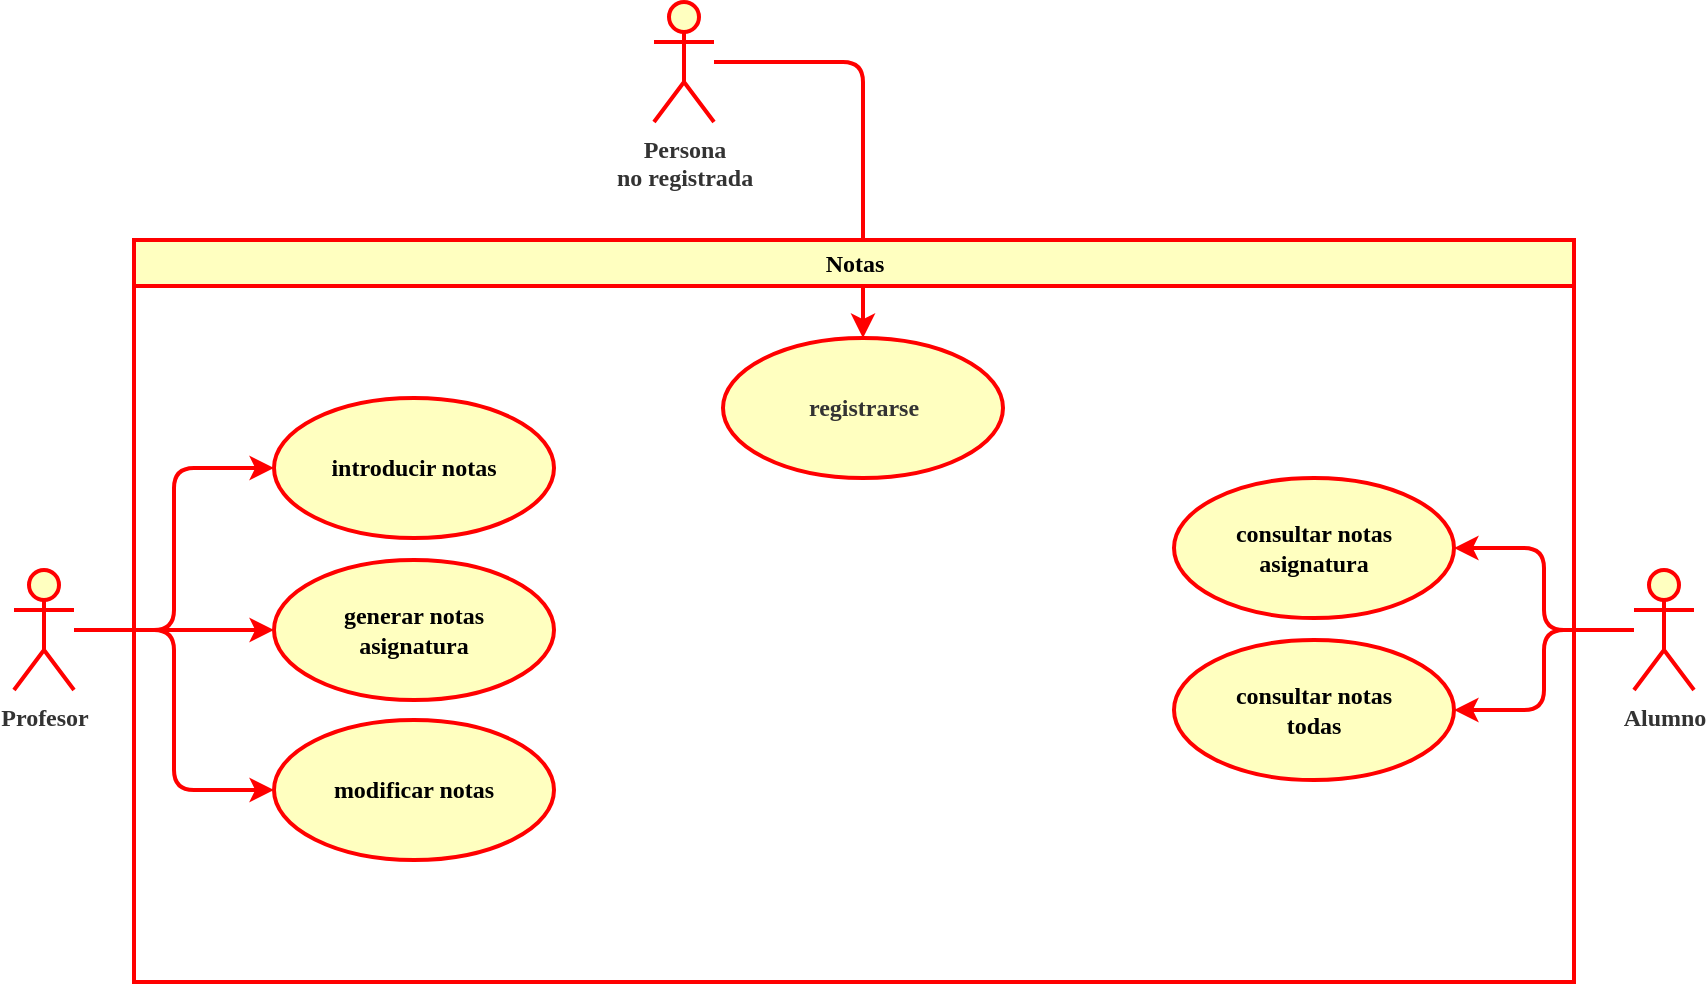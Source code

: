 <mxfile version="16.5.6" type="device"><diagram id="qxtZHoS8KWXqtRO-bKJS" name="Page-1"><mxGraphModel dx="1422" dy="738" grid="1" gridSize="10" guides="1" tooltips="1" connect="1" arrows="1" fold="1" page="1" pageScale="1" pageWidth="1169" pageHeight="827" math="0" shadow="0"><root><mxCell id="0"/><mxCell id="1" parent="0"/><mxCell id="7mP1dp6rk7GXd49um2ZY-13" style="edgeStyle=orthogonalEdgeStyle;rounded=1;orthogonalLoop=1;jettySize=auto;html=1;entryX=0;entryY=0.5;entryDx=0;entryDy=0;fontFamily=Jetbrains Mono;fontSource=https%3A%2F%2Ffonts.googleapis.com%2Fcss%3Ffamily%3DJetbrains%2BMono;fontSize=12;fontColor=#FF0000;strokeColor=#FF0000;strokeWidth=2;fontStyle=1" edge="1" parent="1" source="4601fXBE8i-E6Cfxyl6u-6" target="7mP1dp6rk7GXd49um2ZY-4"><mxGeometry relative="1" as="geometry"/></mxCell><mxCell id="7mP1dp6rk7GXd49um2ZY-16" style="edgeStyle=orthogonalEdgeStyle;rounded=1;orthogonalLoop=1;jettySize=auto;html=1;fontFamily=Jetbrains Mono;fontSource=https%3A%2F%2Ffonts.googleapis.com%2Fcss%3Ffamily%3DJetbrains%2BMono;fontSize=12;fontColor=default;strokeColor=#FF0000;strokeWidth=2;fontStyle=1" edge="1" parent="1" source="4601fXBE8i-E6Cfxyl6u-6" target="7mP1dp6rk7GXd49um2ZY-14"><mxGeometry relative="1" as="geometry"/></mxCell><mxCell id="7mP1dp6rk7GXd49um2ZY-17" style="edgeStyle=orthogonalEdgeStyle;rounded=1;orthogonalLoop=1;jettySize=auto;html=1;entryX=0;entryY=0.5;entryDx=0;entryDy=0;fontFamily=Jetbrains Mono;fontSource=https%3A%2F%2Ffonts.googleapis.com%2Fcss%3Ffamily%3DJetbrains%2BMono;fontSize=12;fontColor=default;strokeColor=#FF0000;strokeWidth=2;fontStyle=1" edge="1" parent="1" source="4601fXBE8i-E6Cfxyl6u-6" target="7mP1dp6rk7GXd49um2ZY-15"><mxGeometry relative="1" as="geometry"/></mxCell><mxCell id="4601fXBE8i-E6Cfxyl6u-6" value="Profesor&lt;br&gt;" style="shape=umlActor;verticalLabelPosition=bottom;verticalAlign=top;html=1;fontFamily=Jetbrains Mono;fontSize=12;fontColor=#333333;strokeColor=#FF0000;strokeWidth=2;fillColor=#FFFFC0;fontSource=https%3A%2F%2Ffonts.googleapis.com%2Fcss%3Ffamily%3DJetbrains%2BMono;fontStyle=1" parent="1" vertex="1"><mxGeometry x="160" y="384" width="30" height="60" as="geometry"/></mxCell><mxCell id="7mP1dp6rk7GXd49um2ZY-11" style="edgeStyle=orthogonalEdgeStyle;rounded=1;orthogonalLoop=1;jettySize=auto;html=1;entryX=1;entryY=0.5;entryDx=0;entryDy=0;fontFamily=Jetbrains Mono;fontSource=https%3A%2F%2Ffonts.googleapis.com%2Fcss%3Ffamily%3DJetbrains%2BMono;fontSize=12;fontColor=#FF0000;strokeColor=#FF0000;strokeWidth=2;fontStyle=1" edge="1" parent="1" source="7mP1dp6rk7GXd49um2ZY-1" target="7mP1dp6rk7GXd49um2ZY-5"><mxGeometry relative="1" as="geometry"/></mxCell><mxCell id="7mP1dp6rk7GXd49um2ZY-12" style="edgeStyle=orthogonalEdgeStyle;rounded=1;orthogonalLoop=1;jettySize=auto;html=1;entryX=1;entryY=0.5;entryDx=0;entryDy=0;fontFamily=Jetbrains Mono;fontSource=https%3A%2F%2Ffonts.googleapis.com%2Fcss%3Ffamily%3DJetbrains%2BMono;fontSize=12;fontColor=#FF0000;strokeColor=#FF0000;strokeWidth=2;fontStyle=1" edge="1" parent="1" source="7mP1dp6rk7GXd49um2ZY-1" target="7mP1dp6rk7GXd49um2ZY-6"><mxGeometry relative="1" as="geometry"/></mxCell><mxCell id="7mP1dp6rk7GXd49um2ZY-1" value="Alumno" style="shape=umlActor;verticalLabelPosition=bottom;verticalAlign=top;html=1;fontFamily=Jetbrains Mono;fontSize=12;fontColor=#333333;strokeColor=#FF0000;strokeWidth=2;fillColor=#FFFFC0;fontSource=https%3A%2F%2Ffonts.googleapis.com%2Fcss%3Ffamily%3DJetbrains%2BMono;fontStyle=1" vertex="1" parent="1"><mxGeometry x="970" y="384" width="30" height="60" as="geometry"/></mxCell><mxCell id="7mP1dp6rk7GXd49um2ZY-4" value="introducir notas" style="ellipse;whiteSpace=wrap;html=1;fontFamily=Jetbrains Mono;fontSize=12;fontColor=default;strokeColor=#FF0000;strokeWidth=2;fillColor=#FFFFC0;fontSource=https%3A%2F%2Ffonts.googleapis.com%2Fcss%3Ffamily%3DJetbrains%2BMono;fontStyle=1" vertex="1" parent="1"><mxGeometry x="290" y="298" width="140" height="70" as="geometry"/></mxCell><mxCell id="7mP1dp6rk7GXd49um2ZY-5" value="consultar notas&lt;br&gt;asignatura" style="ellipse;whiteSpace=wrap;html=1;fontFamily=Jetbrains Mono;fontSize=12;fontColor=default;strokeColor=#FF0000;strokeWidth=2;fillColor=#FFFFC0;fontSource=https%3A%2F%2Ffonts.googleapis.com%2Fcss%3Ffamily%3DJetbrains%2BMono;fontStyle=1" vertex="1" parent="1"><mxGeometry x="740" y="338" width="140" height="70" as="geometry"/></mxCell><mxCell id="7mP1dp6rk7GXd49um2ZY-6" value="consultar notas&lt;br&gt;todas" style="ellipse;whiteSpace=wrap;html=1;fontFamily=Jetbrains Mono;fontSize=12;fontColor=default;strokeColor=#FF0000;strokeWidth=2;fillColor=#FFFFC0;fontSource=https%3A%2F%2Ffonts.googleapis.com%2Fcss%3Ffamily%3DJetbrains%2BMono;fontStyle=1" vertex="1" parent="1"><mxGeometry x="740" y="419" width="140" height="70" as="geometry"/></mxCell><mxCell id="7mP1dp6rk7GXd49um2ZY-10" style="edgeStyle=orthogonalEdgeStyle;rounded=1;orthogonalLoop=1;jettySize=auto;html=1;fontFamily=Jetbrains Mono;fontSource=https%3A%2F%2Ffonts.googleapis.com%2Fcss%3Ffamily%3DJetbrains%2BMono;fontSize=12;fontColor=#FF0000;strokeColor=#FF0000;strokeWidth=2;fontStyle=1" edge="1" parent="1" source="7mP1dp6rk7GXd49um2ZY-7" target="7mP1dp6rk7GXd49um2ZY-8"><mxGeometry relative="1" as="geometry"/></mxCell><mxCell id="7mP1dp6rk7GXd49um2ZY-7" value="Persona&lt;br&gt;no registrada" style="shape=umlActor;verticalLabelPosition=bottom;verticalAlign=top;html=1;fontFamily=Jetbrains Mono;fontSource=https%3A%2F%2Ffonts.googleapis.com%2Fcss%3Ffamily%3DJetbrains%2BMono;fontSize=12;fontColor=#333333;strokeColor=#FF0000;strokeWidth=2;fillColor=#FFFFC0;fontStyle=1" vertex="1" parent="1"><mxGeometry x="480" y="100" width="30" height="60" as="geometry"/></mxCell><mxCell id="7mP1dp6rk7GXd49um2ZY-14" value="generar notas&lt;br&gt;asignatura" style="ellipse;whiteSpace=wrap;html=1;fontFamily=Jetbrains Mono;fontSource=https%3A%2F%2Ffonts.googleapis.com%2Fcss%3Ffamily%3DJetbrains%2BMono;fontSize=12;fontColor=default;strokeColor=#FF0000;strokeWidth=2;fillColor=#FFFFC0;fontStyle=1" vertex="1" parent="1"><mxGeometry x="290" y="379" width="140" height="70" as="geometry"/></mxCell><mxCell id="7mP1dp6rk7GXd49um2ZY-15" value="modificar notas" style="ellipse;whiteSpace=wrap;html=1;fontFamily=Jetbrains Mono;fontSource=https%3A%2F%2Ffonts.googleapis.com%2Fcss%3Ffamily%3DJetbrains%2BMono;fontSize=12;fontColor=default;strokeColor=#FF0000;strokeWidth=2;fillColor=#FFFFC0;fontStyle=1" vertex="1" parent="1"><mxGeometry x="290" y="459" width="140" height="70" as="geometry"/></mxCell><mxCell id="7mP1dp6rk7GXd49um2ZY-18" value="Notas" style="swimlane;fontFamily=Jetbrains Mono;fontSource=https%3A%2F%2Ffonts.googleapis.com%2Fcss%3Ffamily%3DJetbrains%2BMono;fontSize=12;fontColor=default;strokeColor=#FF0000;strokeWidth=2;fillColor=#FFFFC0;html=1;" vertex="1" parent="1"><mxGeometry x="220" y="219" width="720" height="371" as="geometry"/></mxCell><mxCell id="7mP1dp6rk7GXd49um2ZY-8" value="registrarse" style="ellipse;whiteSpace=wrap;html=1;fontFamily=Jetbrains Mono;fontSource=https%3A%2F%2Ffonts.googleapis.com%2Fcss%3Ffamily%3DJetbrains%2BMono;fontSize=12;fontColor=#333333;strokeColor=#FF0000;strokeWidth=2;fillColor=#FFFFC0;fontStyle=1" vertex="1" parent="7mP1dp6rk7GXd49um2ZY-18"><mxGeometry x="294.5" y="49" width="140" height="70" as="geometry"/></mxCell></root></mxGraphModel></diagram></mxfile>
